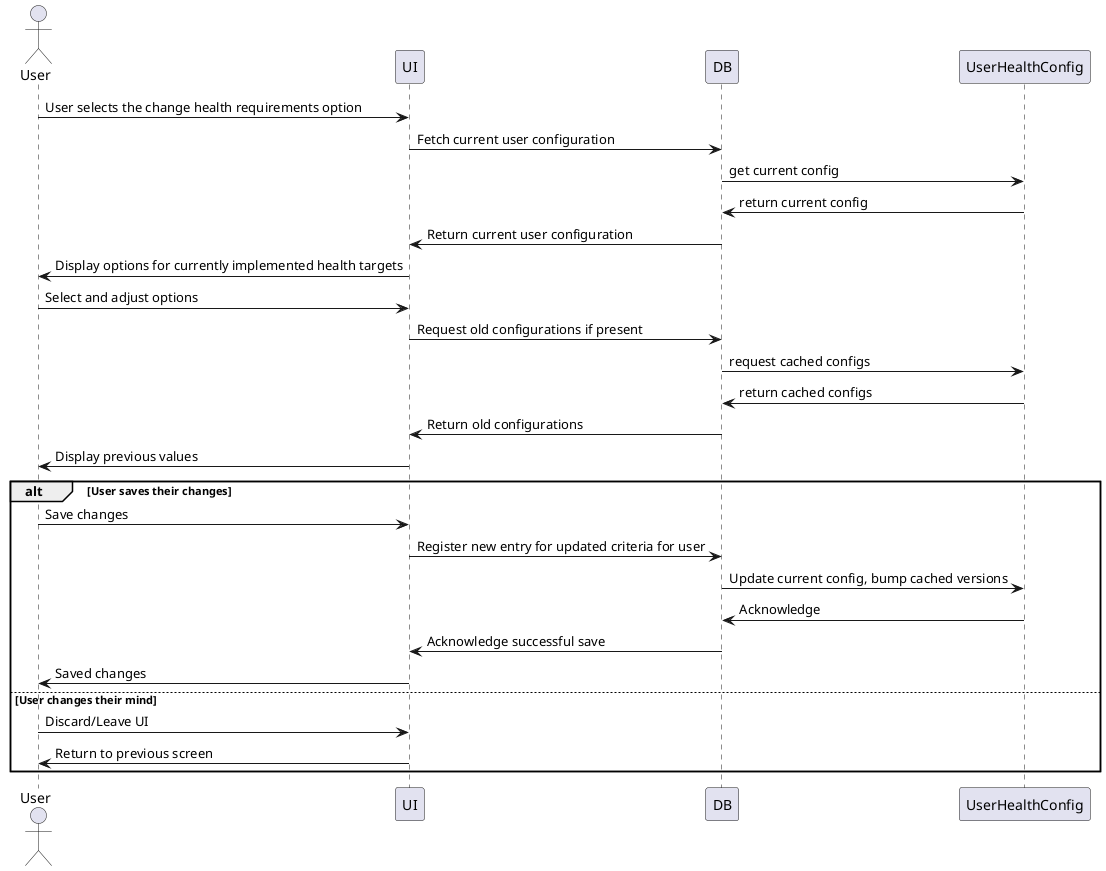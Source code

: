 @startuml
Actor User as User
User -> UI: User selects the change health requirements option
UI -> DB: Fetch current user configuration
DB -> UserHealthConfig: get current config
UserHealthConfig -> DB: return current config
DB -> UI: Return current user configuration
UI -> User: Display options for currently implemented health targets
User -> UI: Select and adjust options
UI -> DB: Request old configurations if present
UserHealthConfig <- DB: request cached configs
UserHealthConfig -> DB: return cached configs
DB -> UI: Return old configurations
UI -> User: Display previous values
alt User saves their changes
        User -> UI: Save changes
        UI -> DB: Register new entry for updated criteria for user
        DB -> UserHealthConfig: Update current config, bump cached versions
        UserHealthConfig -> DB: Acknowledge
        DB -> UI: Acknowledge successful save
        UI -> User: Saved changes
else User changes their mind
        User -> UI: Discard/Leave UI
        UI -> User: Return to previous screen
end
@enduml
